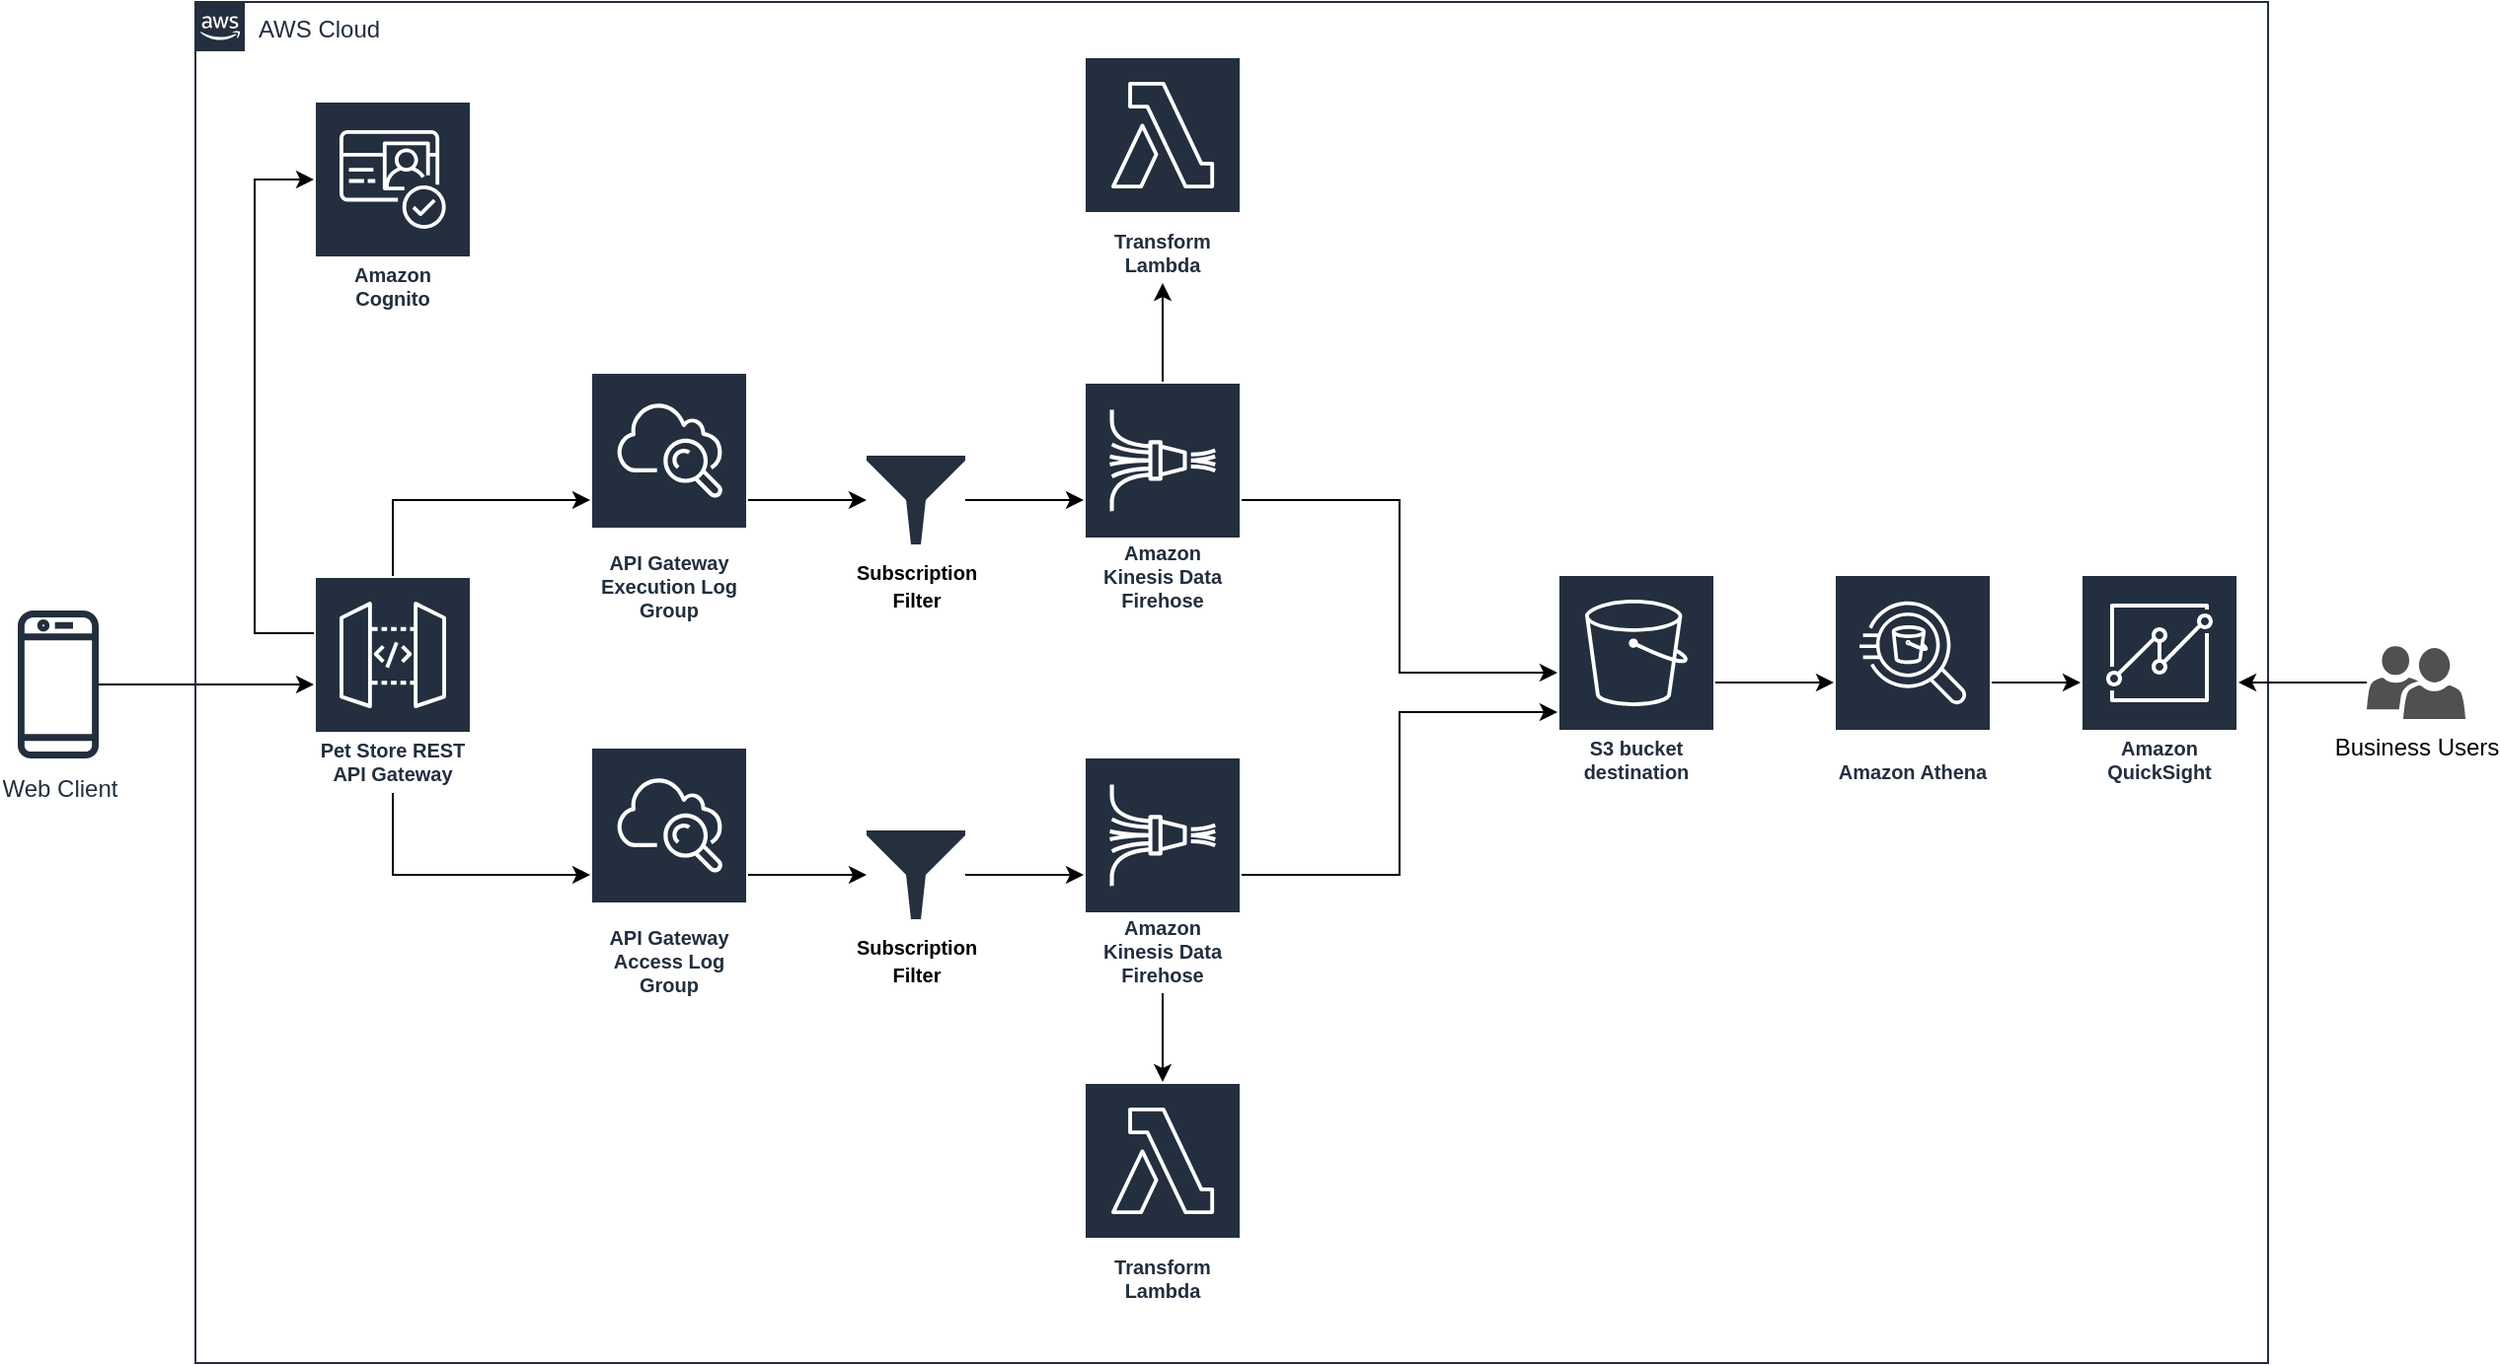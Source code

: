 <mxfile version="21.0.6" type="google"><diagram name="Page-1" id="eyBPdGz0OcbYFSqG5PPm"><mxGraphModel grid="1" page="1" gridSize="10" guides="1" tooltips="1" connect="1" arrows="1" fold="1" pageScale="1" pageWidth="850" pageHeight="1100" math="0" shadow="0"><root><mxCell id="0"/><mxCell id="1" parent="0"/><mxCell id="OzKqSb2_JKA8E8iJXs-f-7" style="edgeStyle=orthogonalEdgeStyle;rounded=0;orthogonalLoop=1;jettySize=auto;html=1;" edge="1" parent="1" source="OzKqSb2_JKA8E8iJXs-f-4" target="OzKqSb2_JKA8E8iJXs-f-1"><mxGeometry relative="1" as="geometry"/></mxCell><mxCell id="OzKqSb2_JKA8E8iJXs-f-4" value="Web Client" style="sketch=0;outlineConnect=0;fontColor=#232F3E;gradientColor=none;fillColor=#232F3D;strokeColor=none;dashed=0;verticalLabelPosition=bottom;verticalAlign=top;align=center;html=1;fontSize=12;fontStyle=0;aspect=fixed;pointerEvents=1;shape=mxgraph.aws4.mobile_client;" vertex="1" parent="1"><mxGeometry x="100" y="337" width="41" height="78" as="geometry"/></mxCell><mxCell id="OzKqSb2_JKA8E8iJXs-f-6" value="AWS Cloud" style="points=[[0,0],[0.25,0],[0.5,0],[0.75,0],[1,0],[1,0.25],[1,0.5],[1,0.75],[1,1],[0.75,1],[0.5,1],[0.25,1],[0,1],[0,0.75],[0,0.5],[0,0.25]];outlineConnect=0;gradientColor=none;html=1;whiteSpace=wrap;fontSize=12;fontStyle=0;container=1;pointerEvents=0;collapsible=0;recursiveResize=0;shape=mxgraph.aws4.group;grIcon=mxgraph.aws4.group_aws_cloud_alt;strokeColor=#232F3E;fillColor=none;verticalAlign=top;align=left;spacingLeft=30;fontColor=#232F3E;dashed=0;" vertex="1" parent="1"><mxGeometry x="190" y="30" width="1050" height="690" as="geometry"/></mxCell><mxCell id="OzKqSb2_JKA8E8iJXs-f-41" style="edgeStyle=orthogonalEdgeStyle;rounded=0;orthogonalLoop=1;jettySize=auto;html=1;" edge="1" parent="OzKqSb2_JKA8E8iJXs-f-6" source="OzKqSb2_JKA8E8iJXs-f-16" target="OzKqSb2_JKA8E8iJXs-f-18"><mxGeometry relative="1" as="geometry"/></mxCell><mxCell id="OzKqSb2_JKA8E8iJXs-f-16" value="S3 bucket destination" style="sketch=0;outlineConnect=0;fontColor=#232F3E;gradientColor=none;strokeColor=#ffffff;fillColor=#232F3E;dashed=0;verticalLabelPosition=middle;verticalAlign=bottom;align=center;html=1;whiteSpace=wrap;fontSize=10;fontStyle=1;spacing=3;shape=mxgraph.aws4.productIcon;prIcon=mxgraph.aws4.s3;" vertex="1" parent="OzKqSb2_JKA8E8iJXs-f-6"><mxGeometry x="690" y="290" width="80" height="110" as="geometry"/></mxCell><mxCell id="OzKqSb2_JKA8E8iJXs-f-20" style="edgeStyle=orthogonalEdgeStyle;rounded=0;orthogonalLoop=1;jettySize=auto;html=1;" edge="1" parent="OzKqSb2_JKA8E8iJXs-f-6" source="OzKqSb2_JKA8E8iJXs-f-18" target="OzKqSb2_JKA8E8iJXs-f-19"><mxGeometry relative="1" as="geometry"/></mxCell><mxCell id="OzKqSb2_JKA8E8iJXs-f-18" value="Amazon Athena" style="sketch=0;outlineConnect=0;fontColor=#232F3E;gradientColor=none;strokeColor=#ffffff;fillColor=#232F3E;dashed=0;verticalLabelPosition=middle;verticalAlign=bottom;align=center;html=1;whiteSpace=wrap;fontSize=10;fontStyle=1;spacing=3;shape=mxgraph.aws4.productIcon;prIcon=mxgraph.aws4.athena;" vertex="1" parent="OzKqSb2_JKA8E8iJXs-f-6"><mxGeometry x="830" y="290" width="80" height="110" as="geometry"/></mxCell><mxCell id="OzKqSb2_JKA8E8iJXs-f-19" value="Amazon QuickSight" style="sketch=0;outlineConnect=0;fontColor=#232F3E;gradientColor=none;strokeColor=#ffffff;fillColor=#232F3E;dashed=0;verticalLabelPosition=middle;verticalAlign=bottom;align=center;html=1;whiteSpace=wrap;fontSize=10;fontStyle=1;spacing=3;shape=mxgraph.aws4.productIcon;prIcon=mxgraph.aws4.quicksight;" vertex="1" parent="OzKqSb2_JKA8E8iJXs-f-6"><mxGeometry x="955" y="290" width="80" height="110" as="geometry"/></mxCell><mxCell id="OzKqSb2_JKA8E8iJXs-f-13" style="edgeStyle=orthogonalEdgeStyle;rounded=0;orthogonalLoop=1;jettySize=auto;html=1;" edge="1" parent="OzKqSb2_JKA8E8iJXs-f-6" source="OzKqSb2_JKA8E8iJXs-f-9" target="OzKqSb2_JKA8E8iJXs-f-12"><mxGeometry relative="1" as="geometry"/></mxCell><mxCell id="OzKqSb2_JKA8E8iJXs-f-9" value="&lt;font style=&quot;font-size: 10px;&quot;&gt;&lt;b&gt;Subscription&lt;br&gt;Filter&lt;/b&gt;&lt;/font&gt;" style="sketch=0;aspect=fixed;pointerEvents=1;shadow=0;dashed=0;html=1;strokeColor=none;labelPosition=center;verticalLabelPosition=bottom;verticalAlign=top;align=center;fillColor=#252f3d;shape=mxgraph.mscae.enterprise.filter" vertex="1" parent="OzKqSb2_JKA8E8iJXs-f-6"><mxGeometry x="340" y="230" width="50" height="45" as="geometry"/></mxCell><mxCell id="OzKqSb2_JKA8E8iJXs-f-45" style="edgeStyle=orthogonalEdgeStyle;rounded=0;orthogonalLoop=1;jettySize=auto;html=1;" edge="1" parent="OzKqSb2_JKA8E8iJXs-f-6" source="OzKqSb2_JKA8E8iJXs-f-12" target="OzKqSb2_JKA8E8iJXs-f-16"><mxGeometry relative="1" as="geometry"><Array as="points"><mxPoint x="610" y="253"/><mxPoint x="610" y="340"/></Array></mxGeometry></mxCell><mxCell id="OzKqSb2_JKA8E8iJXs-f-12" value="Amazon Kinesis Data Firehose" style="sketch=0;outlineConnect=0;fontColor=#232F3E;gradientColor=none;strokeColor=#ffffff;fillColor=#232F3E;dashed=0;verticalLabelPosition=middle;verticalAlign=bottom;align=center;html=1;whiteSpace=wrap;fontSize=10;fontStyle=1;spacing=3;shape=mxgraph.aws4.productIcon;prIcon=mxgraph.aws4.kinesis_data_firehose;" vertex="1" parent="OzKqSb2_JKA8E8iJXs-f-6"><mxGeometry x="450" y="192.5" width="80" height="120" as="geometry"/></mxCell><mxCell id="OzKqSb2_JKA8E8iJXs-f-26" style="edgeStyle=orthogonalEdgeStyle;rounded=0;orthogonalLoop=1;jettySize=auto;html=1;" edge="1" parent="OzKqSb2_JKA8E8iJXs-f-6" source="OzKqSb2_JKA8E8iJXs-f-2" target="OzKqSb2_JKA8E8iJXs-f-9"><mxGeometry relative="1" as="geometry"/></mxCell><mxCell id="OzKqSb2_JKA8E8iJXs-f-2" value="API Gateway Execution Log Group" style="sketch=0;outlineConnect=0;fontColor=#232F3E;gradientColor=none;strokeColor=#ffffff;fillColor=#232F3E;dashed=0;verticalLabelPosition=middle;verticalAlign=bottom;align=center;html=1;whiteSpace=wrap;fontSize=10;fontStyle=1;spacing=3;shape=mxgraph.aws4.productIcon;prIcon=mxgraph.aws4.cloudwatch;" vertex="1" parent="OzKqSb2_JKA8E8iJXs-f-6"><mxGeometry x="200" y="187.5" width="80" height="130" as="geometry"/></mxCell><mxCell id="OzKqSb2_JKA8E8iJXs-f-32" style="edgeStyle=orthogonalEdgeStyle;rounded=0;orthogonalLoop=1;jettySize=auto;html=1;" edge="1" parent="OzKqSb2_JKA8E8iJXs-f-6" source="OzKqSb2_JKA8E8iJXs-f-27" target="OzKqSb2_JKA8E8iJXs-f-28"><mxGeometry relative="1" as="geometry"/></mxCell><mxCell id="OzKqSb2_JKA8E8iJXs-f-27" value="&lt;font style=&quot;font-size: 10px;&quot;&gt;&lt;b&gt;Subscription&lt;br&gt;Filter&lt;/b&gt;&lt;/font&gt;" style="sketch=0;aspect=fixed;pointerEvents=1;shadow=0;dashed=0;html=1;strokeColor=none;labelPosition=center;verticalLabelPosition=bottom;verticalAlign=top;align=center;fillColor=#252f3d;shape=mxgraph.mscae.enterprise.filter" vertex="1" parent="OzKqSb2_JKA8E8iJXs-f-6"><mxGeometry x="340" y="420" width="50" height="45" as="geometry"/></mxCell><mxCell id="OzKqSb2_JKA8E8iJXs-f-33" style="edgeStyle=orthogonalEdgeStyle;rounded=0;orthogonalLoop=1;jettySize=auto;html=1;" edge="1" parent="OzKqSb2_JKA8E8iJXs-f-6" source="OzKqSb2_JKA8E8iJXs-f-28" target="OzKqSb2_JKA8E8iJXs-f-29"><mxGeometry relative="1" as="geometry"/></mxCell><mxCell id="OzKqSb2_JKA8E8iJXs-f-46" style="edgeStyle=orthogonalEdgeStyle;rounded=0;orthogonalLoop=1;jettySize=auto;html=1;" edge="1" parent="OzKqSb2_JKA8E8iJXs-f-6" source="OzKqSb2_JKA8E8iJXs-f-28" target="OzKqSb2_JKA8E8iJXs-f-16"><mxGeometry relative="1" as="geometry"><Array as="points"><mxPoint x="610" y="443"/><mxPoint x="610" y="360"/></Array></mxGeometry></mxCell><mxCell id="OzKqSb2_JKA8E8iJXs-f-28" value="Amazon Kinesis Data Firehose" style="sketch=0;outlineConnect=0;fontColor=#232F3E;gradientColor=none;strokeColor=#ffffff;fillColor=#232F3E;dashed=0;verticalLabelPosition=middle;verticalAlign=bottom;align=center;html=1;whiteSpace=wrap;fontSize=10;fontStyle=1;spacing=3;shape=mxgraph.aws4.productIcon;prIcon=mxgraph.aws4.kinesis_data_firehose;" vertex="1" parent="OzKqSb2_JKA8E8iJXs-f-6"><mxGeometry x="450" y="382.5" width="80" height="120" as="geometry"/></mxCell><mxCell id="OzKqSb2_JKA8E8iJXs-f-29" value="Transform Lambda" style="sketch=0;outlineConnect=0;fontColor=#232F3E;gradientColor=none;strokeColor=#ffffff;fillColor=#232F3E;dashed=0;verticalLabelPosition=middle;verticalAlign=bottom;align=center;html=1;whiteSpace=wrap;fontSize=10;fontStyle=1;spacing=3;shape=mxgraph.aws4.productIcon;prIcon=mxgraph.aws4.lambda;" vertex="1" parent="OzKqSb2_JKA8E8iJXs-f-6"><mxGeometry x="450" y="547.5" width="80" height="115" as="geometry"/></mxCell><mxCell id="OzKqSb2_JKA8E8iJXs-f-31" style="edgeStyle=orthogonalEdgeStyle;rounded=0;orthogonalLoop=1;jettySize=auto;html=1;" edge="1" parent="OzKqSb2_JKA8E8iJXs-f-6" source="OzKqSb2_JKA8E8iJXs-f-30" target="OzKqSb2_JKA8E8iJXs-f-27"><mxGeometry relative="1" as="geometry"/></mxCell><mxCell id="OzKqSb2_JKA8E8iJXs-f-30" value="API Gateway Access Log Group" style="sketch=0;outlineConnect=0;fontColor=#232F3E;gradientColor=none;strokeColor=#ffffff;fillColor=#232F3E;dashed=0;verticalLabelPosition=middle;verticalAlign=bottom;align=center;html=1;whiteSpace=wrap;fontSize=10;fontStyle=1;spacing=3;shape=mxgraph.aws4.productIcon;prIcon=mxgraph.aws4.cloudwatch;" vertex="1" parent="OzKqSb2_JKA8E8iJXs-f-6"><mxGeometry x="200" y="377.5" width="80" height="130" as="geometry"/></mxCell><mxCell id="OzKqSb2_JKA8E8iJXs-f-34" style="edgeStyle=orthogonalEdgeStyle;rounded=0;orthogonalLoop=1;jettySize=auto;html=1;" edge="1" parent="OzKqSb2_JKA8E8iJXs-f-6" source="OzKqSb2_JKA8E8iJXs-f-1" target="OzKqSb2_JKA8E8iJXs-f-2"><mxGeometry relative="1" as="geometry"><Array as="points"><mxPoint x="100" y="252.5"/></Array></mxGeometry></mxCell><mxCell id="OzKqSb2_JKA8E8iJXs-f-35" style="edgeStyle=orthogonalEdgeStyle;rounded=0;orthogonalLoop=1;jettySize=auto;html=1;" edge="1" parent="OzKqSb2_JKA8E8iJXs-f-6" source="OzKqSb2_JKA8E8iJXs-f-1" target="OzKqSb2_JKA8E8iJXs-f-30"><mxGeometry relative="1" as="geometry"><Array as="points"><mxPoint x="100" y="442.5"/></Array></mxGeometry></mxCell><mxCell id="ByK-nVIh9f3Mt5m1oYTv-2" style="edgeStyle=orthogonalEdgeStyle;rounded=0;orthogonalLoop=1;jettySize=auto;html=1;" edge="1" parent="OzKqSb2_JKA8E8iJXs-f-6" source="OzKqSb2_JKA8E8iJXs-f-1" target="ByK-nVIh9f3Mt5m1oYTv-1"><mxGeometry relative="1" as="geometry"><Array as="points"><mxPoint x="30" y="320"/><mxPoint x="30" y="90"/></Array></mxGeometry></mxCell><mxCell id="OzKqSb2_JKA8E8iJXs-f-1" value="Pet Store REST API Gateway" style="sketch=0;outlineConnect=0;fontColor=#232F3E;gradientColor=none;strokeColor=#ffffff;fillColor=#232F3E;dashed=0;verticalLabelPosition=middle;verticalAlign=bottom;align=center;html=1;whiteSpace=wrap;fontSize=10;fontStyle=1;spacing=3;shape=mxgraph.aws4.productIcon;prIcon=mxgraph.aws4.api_gateway;" vertex="1" parent="OzKqSb2_JKA8E8iJXs-f-6"><mxGeometry x="60" y="291" width="80" height="110" as="geometry"/></mxCell><mxCell id="OzKqSb2_JKA8E8iJXs-f-14" value="Transform Lambda" style="sketch=0;outlineConnect=0;fontColor=#232F3E;gradientColor=none;strokeColor=#ffffff;fillColor=#232F3E;dashed=0;verticalLabelPosition=middle;verticalAlign=bottom;align=center;html=1;whiteSpace=wrap;fontSize=10;fontStyle=1;spacing=3;shape=mxgraph.aws4.productIcon;prIcon=mxgraph.aws4.lambda;" vertex="1" parent="OzKqSb2_JKA8E8iJXs-f-6"><mxGeometry x="450" y="27.5" width="80" height="115" as="geometry"/></mxCell><mxCell id="OzKqSb2_JKA8E8iJXs-f-42" style="edgeStyle=orthogonalEdgeStyle;rounded=0;orthogonalLoop=1;jettySize=auto;html=1;" edge="1" parent="OzKqSb2_JKA8E8iJXs-f-6" source="OzKqSb2_JKA8E8iJXs-f-12" target="OzKqSb2_JKA8E8iJXs-f-14"><mxGeometry relative="1" as="geometry"/></mxCell><mxCell id="ByK-nVIh9f3Mt5m1oYTv-1" value="Amazon Cognito" style="sketch=0;outlineConnect=0;fontColor=#232F3E;gradientColor=none;strokeColor=#ffffff;fillColor=#232F3E;dashed=0;verticalLabelPosition=middle;verticalAlign=bottom;align=center;html=1;whiteSpace=wrap;fontSize=10;fontStyle=1;spacing=3;shape=mxgraph.aws4.productIcon;prIcon=mxgraph.aws4.cognito;" vertex="1" parent="OzKqSb2_JKA8E8iJXs-f-6"><mxGeometry x="60" y="50" width="80" height="110" as="geometry"/></mxCell><mxCell id="OzKqSb2_JKA8E8iJXs-f-23" style="edgeStyle=orthogonalEdgeStyle;rounded=0;orthogonalLoop=1;jettySize=auto;html=1;" edge="1" parent="1" source="OzKqSb2_JKA8E8iJXs-f-22" target="OzKqSb2_JKA8E8iJXs-f-19"><mxGeometry relative="1" as="geometry"/></mxCell><mxCell id="OzKqSb2_JKA8E8iJXs-f-22" value="Business Users" style="sketch=0;pointerEvents=1;shadow=0;dashed=0;html=1;strokeColor=none;labelPosition=center;verticalLabelPosition=bottom;verticalAlign=top;align=center;fillColor=#505050;shape=mxgraph.mscae.intune.user_group" vertex="1" parent="1"><mxGeometry x="1290" y="356.5" width="50" height="37" as="geometry"/></mxCell></root></mxGraphModel></diagram></mxfile>